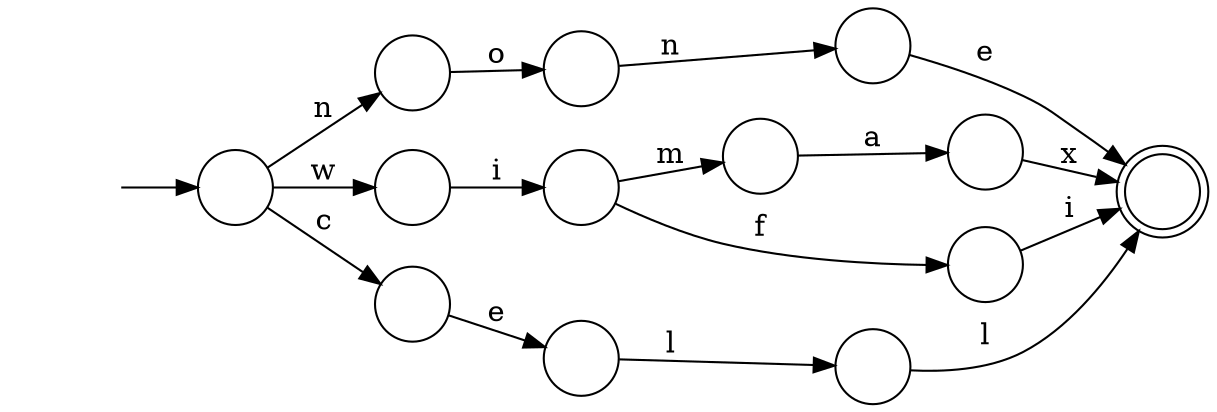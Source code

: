 digraph Automaton {
  rankdir = LR;
  0 [shape=circle,label=""];
  initial [shape=plaintext,label=""];
  initial -> 0
  0 -> 2 [label="n"]
  0 -> 8 [label="w"]
  0 -> 4 [label="c"]
  1 [shape=circle,label=""];
  1 -> 3 [label="l"]
  2 [shape=circle,label=""];
  2 -> 6 [label="o"]
  3 [shape=doublecircle,label=""];
  4 [shape=circle,label=""];
  4 -> 12 [label="e"]
  5 [shape=circle,label=""];
  5 -> 7 [label="a"]
  6 [shape=circle,label=""];
  6 -> 11 [label="n"]
  7 [shape=circle,label=""];
  7 -> 3 [label="x"]
  8 [shape=circle,label=""];
  8 -> 9 [label="i"]
  9 [shape=circle,label=""];
  9 -> 10 [label="f"]
  9 -> 5 [label="m"]
  10 [shape=circle,label=""];
  10 -> 3 [label="i"]
  11 [shape=circle,label=""];
  11 -> 3 [label="e"]
  12 [shape=circle,label=""];
  12 -> 1 [label="l"]
}
